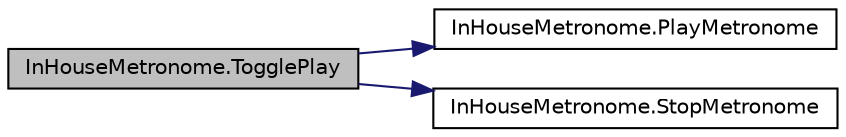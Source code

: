 digraph "InHouseMetronome.TogglePlay"
{
 // LATEX_PDF_SIZE
  edge [fontname="Helvetica",fontsize="10",labelfontname="Helvetica",labelfontsize="10"];
  node [fontname="Helvetica",fontsize="10",shape=record];
  rankdir="LR";
  Node1 [label="InHouseMetronome.TogglePlay",height=0.2,width=0.4,color="black", fillcolor="grey75", style="filled", fontcolor="black",tooltip=" "];
  Node1 -> Node2 [color="midnightblue",fontsize="10",style="solid",fontname="Helvetica"];
  Node2 [label="InHouseMetronome.PlayMetronome",height=0.2,width=0.4,color="black", fillcolor="white", style="filled",URL="$class_in_house_metronome.html#a5dd55fbf2736fdd9386298a9d3e1a14f",tooltip=" "];
  Node1 -> Node3 [color="midnightblue",fontsize="10",style="solid",fontname="Helvetica"];
  Node3 [label="InHouseMetronome.StopMetronome",height=0.2,width=0.4,color="black", fillcolor="white", style="filled",URL="$class_in_house_metronome.html#a7277b82c9193343fca7ba6d195ee81f4",tooltip=" "];
}

